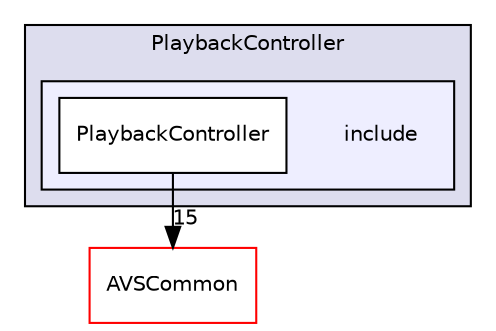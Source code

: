 digraph "/workplace/avs-device-sdk/CapabilityAgents/PlaybackController/include" {
  compound=true
  node [ fontsize="10", fontname="Helvetica"];
  edge [ labelfontsize="10", labelfontname="Helvetica"];
  subgraph clusterdir_7b6c89f8529a936fe9cff738852cb883 {
    graph [ bgcolor="#ddddee", pencolor="black", label="PlaybackController" fontname="Helvetica", fontsize="10", URL="dir_7b6c89f8529a936fe9cff738852cb883.html"]
  subgraph clusterdir_62320dd1e359410b2bb8c7402cc0d6b2 {
    graph [ bgcolor="#eeeeff", pencolor="black", label="" URL="dir_62320dd1e359410b2bb8c7402cc0d6b2.html"];
    dir_62320dd1e359410b2bb8c7402cc0d6b2 [shape=plaintext label="include"];
    dir_9b2c5dcc9c19074fca01bc8994e03851 [shape=box label="PlaybackController" color="black" fillcolor="white" style="filled" URL="dir_9b2c5dcc9c19074fca01bc8994e03851.html"];
  }
  }
  dir_13e65effb2bde530b17b3d5eefcd0266 [shape=box label="AVSCommon" fillcolor="white" style="filled" color="red" URL="dir_13e65effb2bde530b17b3d5eefcd0266.html"];
  dir_9b2c5dcc9c19074fca01bc8994e03851->dir_13e65effb2bde530b17b3d5eefcd0266 [headlabel="15", labeldistance=1.5 headhref="dir_000181_000015.html"];
}
